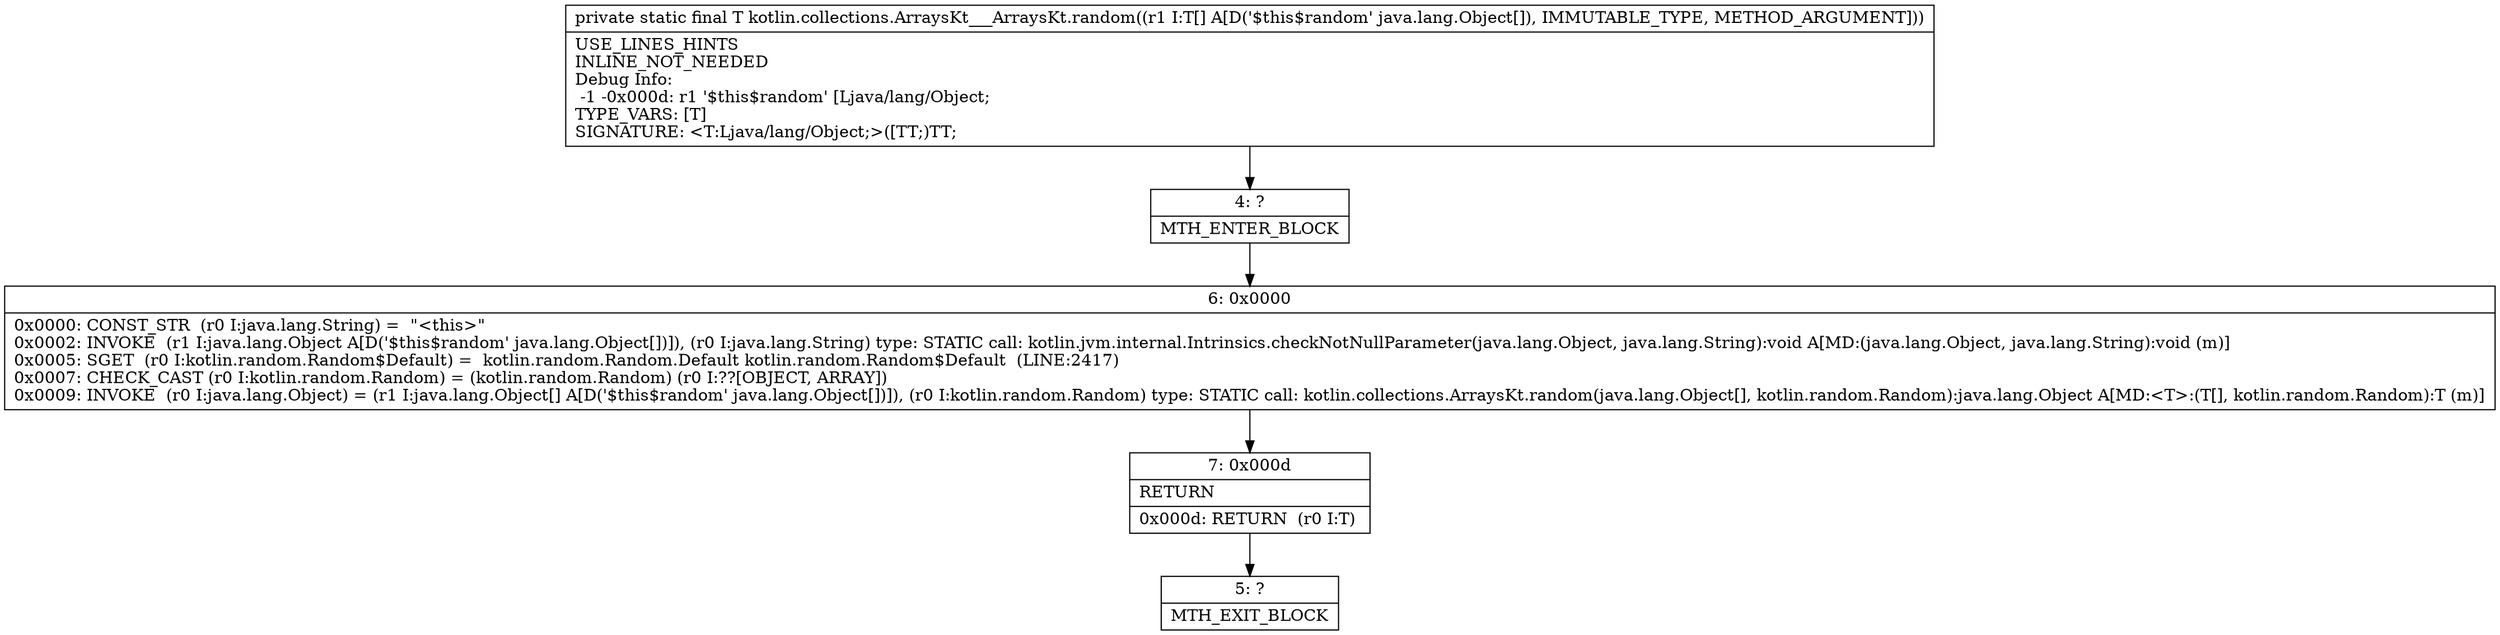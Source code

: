 digraph "CFG forkotlin.collections.ArraysKt___ArraysKt.random([Ljava\/lang\/Object;)Ljava\/lang\/Object;" {
Node_4 [shape=record,label="{4\:\ ?|MTH_ENTER_BLOCK\l}"];
Node_6 [shape=record,label="{6\:\ 0x0000|0x0000: CONST_STR  (r0 I:java.lang.String) =  \"\<this\>\" \l0x0002: INVOKE  (r1 I:java.lang.Object A[D('$this$random' java.lang.Object[])]), (r0 I:java.lang.String) type: STATIC call: kotlin.jvm.internal.Intrinsics.checkNotNullParameter(java.lang.Object, java.lang.String):void A[MD:(java.lang.Object, java.lang.String):void (m)]\l0x0005: SGET  (r0 I:kotlin.random.Random$Default) =  kotlin.random.Random.Default kotlin.random.Random$Default  (LINE:2417)\l0x0007: CHECK_CAST (r0 I:kotlin.random.Random) = (kotlin.random.Random) (r0 I:??[OBJECT, ARRAY]) \l0x0009: INVOKE  (r0 I:java.lang.Object) = (r1 I:java.lang.Object[] A[D('$this$random' java.lang.Object[])]), (r0 I:kotlin.random.Random) type: STATIC call: kotlin.collections.ArraysKt.random(java.lang.Object[], kotlin.random.Random):java.lang.Object A[MD:\<T\>:(T[], kotlin.random.Random):T (m)]\l}"];
Node_7 [shape=record,label="{7\:\ 0x000d|RETURN\l|0x000d: RETURN  (r0 I:T) \l}"];
Node_5 [shape=record,label="{5\:\ ?|MTH_EXIT_BLOCK\l}"];
MethodNode[shape=record,label="{private static final T kotlin.collections.ArraysKt___ArraysKt.random((r1 I:T[] A[D('$this$random' java.lang.Object[]), IMMUTABLE_TYPE, METHOD_ARGUMENT]))  | USE_LINES_HINTS\lINLINE_NOT_NEEDED\lDebug Info:\l  \-1 \-0x000d: r1 '$this$random' [Ljava\/lang\/Object;\lTYPE_VARS: [T]\lSIGNATURE: \<T:Ljava\/lang\/Object;\>([TT;)TT;\l}"];
MethodNode -> Node_4;Node_4 -> Node_6;
Node_6 -> Node_7;
Node_7 -> Node_5;
}

